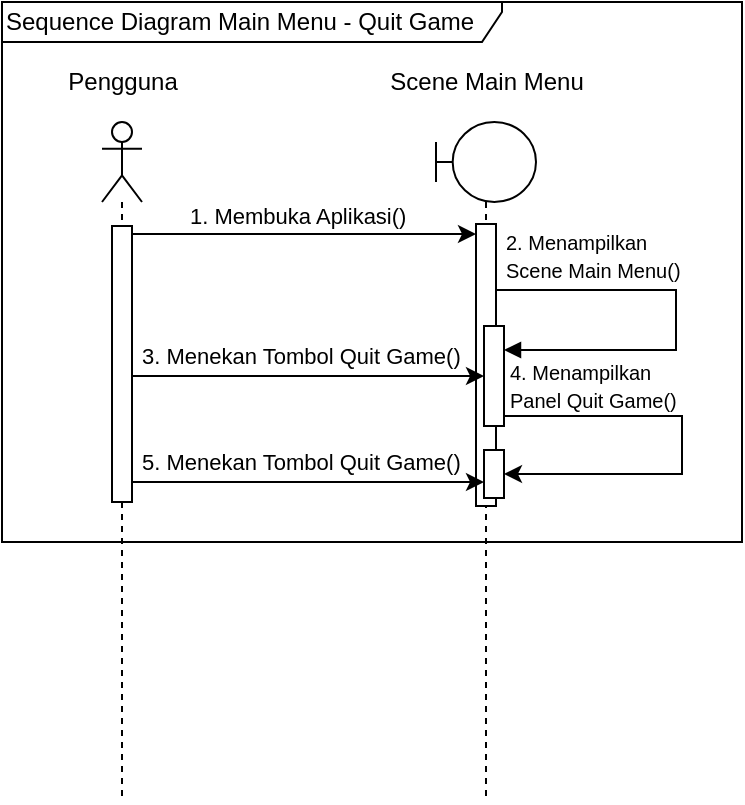 <mxfile version="24.2.8" type="device">
  <diagram id="RAGtzLFKwbdUckXWn4iN" name="Halaman-1">
    <mxGraphModel dx="607" dy="323" grid="1" gridSize="10" guides="1" tooltips="1" connect="1" arrows="1" fold="1" page="1" pageScale="1" pageWidth="827" pageHeight="1169" math="0" shadow="0">
      <root>
        <mxCell id="0" />
        <mxCell id="1" parent="0" />
        <mxCell id="K_lp6_0wbMEvAcMGEVY7-65" value="&lt;div&gt;&lt;/div&gt;" style="shape=umlLifeline;perimeter=lifelinePerimeter;whiteSpace=wrap;html=1;container=1;dropTarget=0;collapsible=0;recursiveResize=0;outlineConnect=0;portConstraint=eastwest;newEdgeStyle={&quot;curved&quot;:0,&quot;rounded&quot;:0};participant=umlActor;size=40;" parent="1" vertex="1">
          <mxGeometry x="220" y="90" width="20" height="340" as="geometry" />
        </mxCell>
        <mxCell id="OxrHae_57oYZ9077EPSq-14" value="" style="html=1;points=[[0,0,0,0,5],[0,1,0,0,-5],[1,0,0,0,5],[1,1,0,0,-5]];perimeter=orthogonalPerimeter;outlineConnect=0;targetShapes=umlLifeline;portConstraint=eastwest;newEdgeStyle={&quot;curved&quot;:0,&quot;rounded&quot;:0};" parent="K_lp6_0wbMEvAcMGEVY7-65" vertex="1">
          <mxGeometry x="5" y="52" width="10" height="138" as="geometry" />
        </mxCell>
        <mxCell id="K_lp6_0wbMEvAcMGEVY7-67" value="&lt;div&gt;Pengguna&lt;/div&gt;" style="text;html=1;align=center;verticalAlign=middle;resizable=0;points=[];autosize=1;strokeColor=none;fillColor=none;" parent="1" vertex="1">
          <mxGeometry x="190" y="55" width="80" height="30" as="geometry" />
        </mxCell>
        <mxCell id="K_lp6_0wbMEvAcMGEVY7-75" value="Sequence Diagram Main Menu - Quit Game" style="shape=umlFrame;whiteSpace=wrap;html=1;pointerEvents=0;width=250;height=20;align=left;" parent="1" vertex="1">
          <mxGeometry x="170" y="30" width="370" height="270" as="geometry" />
        </mxCell>
        <mxCell id="OxrHae_57oYZ9077EPSq-15" value="" style="shape=umlLifeline;perimeter=lifelinePerimeter;whiteSpace=wrap;html=1;container=1;dropTarget=0;collapsible=0;recursiveResize=0;outlineConnect=0;portConstraint=eastwest;newEdgeStyle={&quot;curved&quot;:0,&quot;rounded&quot;:0};participant=umlBoundary;" parent="1" vertex="1">
          <mxGeometry x="387" y="90" width="50" height="339" as="geometry" />
        </mxCell>
        <mxCell id="OxrHae_57oYZ9077EPSq-16" value="" style="html=1;points=[[0,0,0,0,5],[0,1,0,0,-5],[1,0,0,0,5],[1,1,0,0,-5]];perimeter=orthogonalPerimeter;outlineConnect=0;targetShapes=umlLifeline;portConstraint=eastwest;newEdgeStyle={&quot;curved&quot;:0,&quot;rounded&quot;:0};" parent="OxrHae_57oYZ9077EPSq-15" vertex="1">
          <mxGeometry x="20" y="51" width="10" height="141" as="geometry" />
        </mxCell>
        <mxCell id="OxrHae_57oYZ9077EPSq-17" value="" style="html=1;align=left;spacingLeft=2;endArrow=block;rounded=0;edgeStyle=orthogonalEdgeStyle;curved=0;rounded=0;" parent="OxrHae_57oYZ9077EPSq-15" source="OxrHae_57oYZ9077EPSq-16" target="OxrHae_57oYZ9077EPSq-18" edge="1">
          <mxGeometry x="-1" y="22" relative="1" as="geometry">
            <mxPoint x="30" y="84" as="sourcePoint" />
            <Array as="points">
              <mxPoint x="120" y="84" />
              <mxPoint x="120" y="114" />
            </Array>
            <mxPoint x="35" y="114" as="targetPoint" />
            <mxPoint as="offset" />
          </mxGeometry>
        </mxCell>
        <mxCell id="fkkqWJSYbEHI7g0LPWqD-6" style="edgeStyle=orthogonalEdgeStyle;rounded=0;orthogonalLoop=1;jettySize=auto;html=1;curved=0;exitX=1;exitY=1;exitDx=0;exitDy=-5;exitPerimeter=0;" parent="OxrHae_57oYZ9077EPSq-15" source="OxrHae_57oYZ9077EPSq-18" target="fkkqWJSYbEHI7g0LPWqD-5" edge="1">
          <mxGeometry relative="1" as="geometry">
            <Array as="points">
              <mxPoint x="123" y="147" />
              <mxPoint x="123" y="176" />
            </Array>
          </mxGeometry>
        </mxCell>
        <mxCell id="OxrHae_57oYZ9077EPSq-18" value="" style="html=1;points=[[0,0,0,0,5],[0,1,0,0,-5],[1,0,0,0,5],[1,1,0,0,-5]];perimeter=orthogonalPerimeter;outlineConnect=0;targetShapes=umlLifeline;portConstraint=eastwest;newEdgeStyle={&quot;curved&quot;:0,&quot;rounded&quot;:0};" parent="OxrHae_57oYZ9077EPSq-15" vertex="1">
          <mxGeometry x="24" y="102" width="10" height="50" as="geometry" />
        </mxCell>
        <mxCell id="fkkqWJSYbEHI7g0LPWqD-5" value="" style="html=1;points=[[0,0,0,0,5],[0,1,0,0,-5],[1,0,0,0,5],[1,1,0,0,-5]];perimeter=orthogonalPerimeter;outlineConnect=0;targetShapes=umlLifeline;portConstraint=eastwest;newEdgeStyle={&quot;curved&quot;:0,&quot;rounded&quot;:0};" parent="OxrHae_57oYZ9077EPSq-15" vertex="1">
          <mxGeometry x="24" y="164" width="10" height="24" as="geometry" />
        </mxCell>
        <mxCell id="OxrHae_57oYZ9077EPSq-19" value="&lt;div&gt;Scene Main Menu&lt;/div&gt;" style="text;html=1;align=center;verticalAlign=middle;resizable=0;points=[];autosize=1;strokeColor=none;fillColor=none;" parent="1" vertex="1">
          <mxGeometry x="352" y="55" width="120" height="30" as="geometry" />
        </mxCell>
        <mxCell id="OxrHae_57oYZ9077EPSq-20" style="edgeStyle=orthogonalEdgeStyle;rounded=0;orthogonalLoop=1;jettySize=auto;html=1;curved=0;entryX=0;entryY=0;entryDx=0;entryDy=5;entryPerimeter=0;exitX=1;exitY=0;exitDx=0;exitDy=5;exitPerimeter=0;" parent="1" source="OxrHae_57oYZ9077EPSq-14" target="OxrHae_57oYZ9077EPSq-16" edge="1">
          <mxGeometry relative="1" as="geometry">
            <Array as="points">
              <mxPoint x="235" y="146" />
            </Array>
          </mxGeometry>
        </mxCell>
        <mxCell id="OxrHae_57oYZ9077EPSq-21" value="1. Membuka Aplikasi()" style="edgeLabel;html=1;align=left;verticalAlign=middle;resizable=0;points=[];" parent="OxrHae_57oYZ9077EPSq-20" vertex="1" connectable="0">
          <mxGeometry x="-0.33" y="1" relative="1" as="geometry">
            <mxPoint x="-30" y="-8" as="offset" />
          </mxGeometry>
        </mxCell>
        <mxCell id="OxrHae_57oYZ9077EPSq-22" value="&lt;span style=&quot;font-size: 10px;&quot;&gt;2. Menampilkan&amp;nbsp;&lt;/span&gt;&lt;div&gt;&lt;span style=&quot;font-size: 10px;&quot;&gt;Scene&amp;nbsp;&lt;/span&gt;&lt;span style=&quot;font-size: 10px;&quot;&gt;Main Menu()&lt;/span&gt;&lt;/div&gt;" style="edgeLabel;html=1;align=left;verticalAlign=middle;resizable=0;points=[];" parent="OxrHae_57oYZ9077EPSq-20" vertex="1" connectable="0">
          <mxGeometry x="-0.33" y="1" relative="1" as="geometry">
            <mxPoint x="128" y="12" as="offset" />
          </mxGeometry>
        </mxCell>
        <mxCell id="OxrHae_57oYZ9077EPSq-24" style="edgeStyle=orthogonalEdgeStyle;rounded=0;orthogonalLoop=1;jettySize=auto;html=1;curved=0;" parent="1" source="OxrHae_57oYZ9077EPSq-14" target="OxrHae_57oYZ9077EPSq-18" edge="1">
          <mxGeometry relative="1" as="geometry">
            <Array as="points">
              <mxPoint x="280" y="217" />
              <mxPoint x="280" y="217" />
            </Array>
          </mxGeometry>
        </mxCell>
        <mxCell id="OxrHae_57oYZ9077EPSq-25" value="3. Menekan Tombol Quit Game()" style="edgeLabel;html=1;align=left;verticalAlign=middle;resizable=0;points=[];" parent="1" vertex="1" connectable="0">
          <mxGeometry x="237.997" y="207.0" as="geometry" />
        </mxCell>
        <mxCell id="fkkqWJSYbEHI7g0LPWqD-7" value="&lt;span style=&quot;font-size: 10px;&quot;&gt;4. Menampilkan&amp;nbsp;&lt;/span&gt;&lt;div&gt;&lt;span style=&quot;font-size: 10px;&quot;&gt;Panel Quit Game()&lt;/span&gt;&lt;/div&gt;" style="edgeLabel;html=1;align=left;verticalAlign=middle;resizable=0;points=[];" parent="1" vertex="1" connectable="0">
          <mxGeometry x="422.0" y="222" as="geometry" />
        </mxCell>
        <mxCell id="gAyzbUfRb_bO8RhOZKSB-1" style="edgeStyle=orthogonalEdgeStyle;rounded=0;orthogonalLoop=1;jettySize=auto;html=1;curved=0;" parent="1" source="OxrHae_57oYZ9077EPSq-14" target="fkkqWJSYbEHI7g0LPWqD-5" edge="1">
          <mxGeometry relative="1" as="geometry">
            <Array as="points">
              <mxPoint x="370" y="270" />
              <mxPoint x="370" y="270" />
            </Array>
          </mxGeometry>
        </mxCell>
        <mxCell id="gAyzbUfRb_bO8RhOZKSB-2" value="5. Menekan Tombol Quit Game()" style="edgeLabel;html=1;align=left;verticalAlign=middle;resizable=0;points=[];" parent="1" vertex="1" connectable="0">
          <mxGeometry x="237.997" y="260.0" as="geometry" />
        </mxCell>
      </root>
    </mxGraphModel>
  </diagram>
</mxfile>
